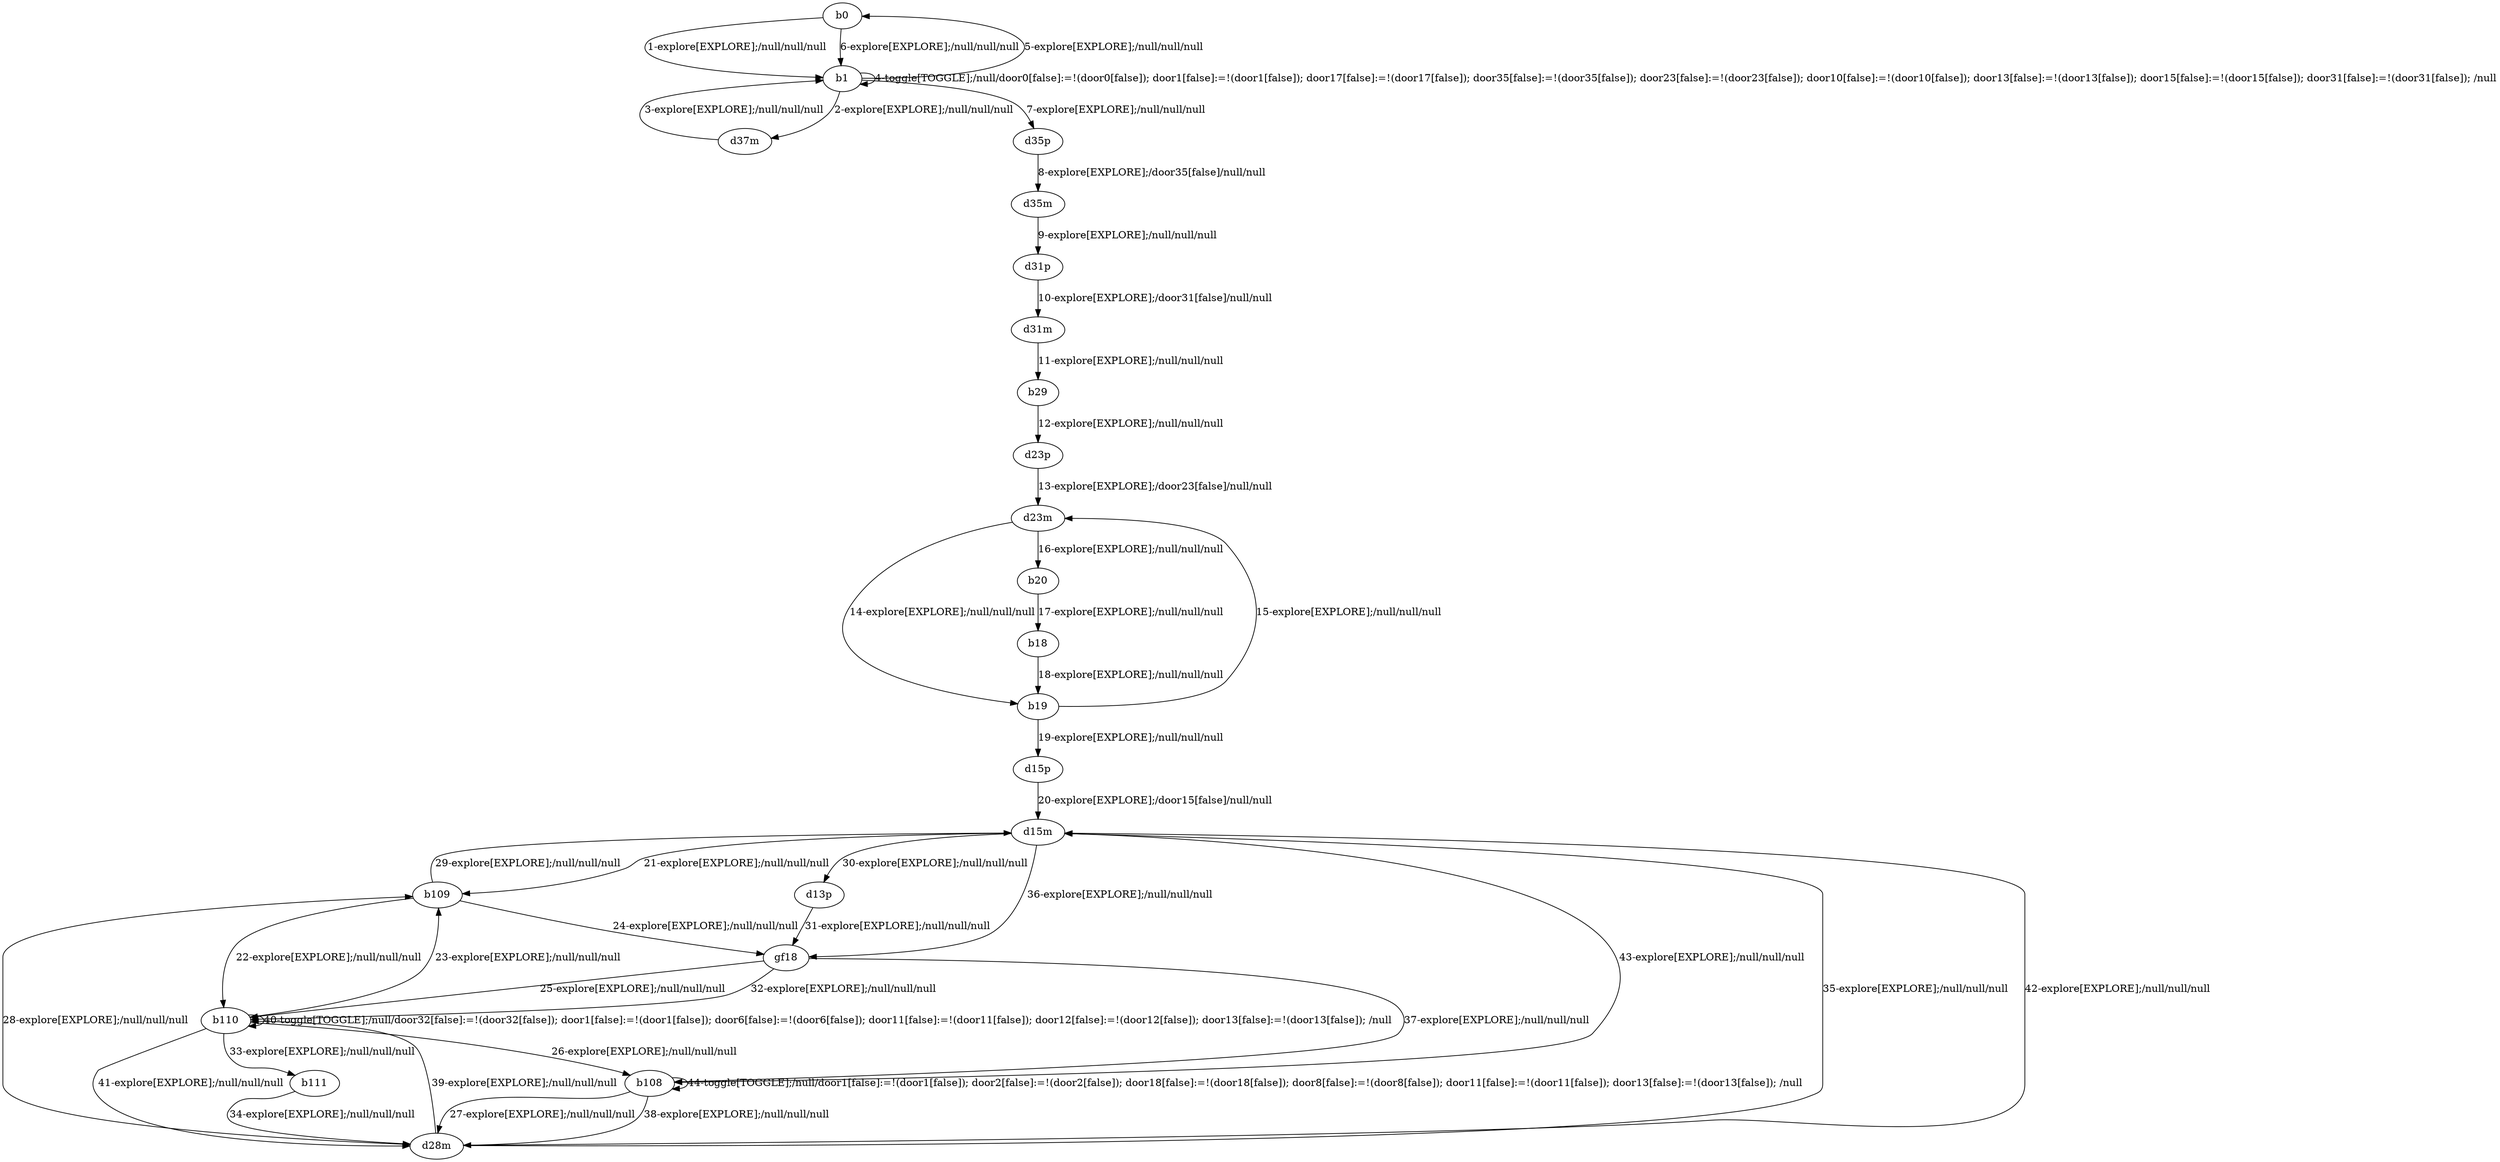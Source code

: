 # Total number of goals covered by this test: 1
# d15m --> b108

digraph g {
"b0" -> "b1" [label = "1-explore[EXPLORE];/null/null/null"];
"b1" -> "d37m" [label = "2-explore[EXPLORE];/null/null/null"];
"d37m" -> "b1" [label = "3-explore[EXPLORE];/null/null/null"];
"b1" -> "b1" [label = "4-toggle[TOGGLE];/null/door0[false]:=!(door0[false]); door1[false]:=!(door1[false]); door17[false]:=!(door17[false]); door35[false]:=!(door35[false]); door23[false]:=!(door23[false]); door10[false]:=!(door10[false]); door13[false]:=!(door13[false]); door15[false]:=!(door15[false]); door31[false]:=!(door31[false]); /null"];
"b1" -> "b0" [label = "5-explore[EXPLORE];/null/null/null"];
"b0" -> "b1" [label = "6-explore[EXPLORE];/null/null/null"];
"b1" -> "d35p" [label = "7-explore[EXPLORE];/null/null/null"];
"d35p" -> "d35m" [label = "8-explore[EXPLORE];/door35[false]/null/null"];
"d35m" -> "d31p" [label = "9-explore[EXPLORE];/null/null/null"];
"d31p" -> "d31m" [label = "10-explore[EXPLORE];/door31[false]/null/null"];
"d31m" -> "b29" [label = "11-explore[EXPLORE];/null/null/null"];
"b29" -> "d23p" [label = "12-explore[EXPLORE];/null/null/null"];
"d23p" -> "d23m" [label = "13-explore[EXPLORE];/door23[false]/null/null"];
"d23m" -> "b19" [label = "14-explore[EXPLORE];/null/null/null"];
"b19" -> "d23m" [label = "15-explore[EXPLORE];/null/null/null"];
"d23m" -> "b20" [label = "16-explore[EXPLORE];/null/null/null"];
"b20" -> "b18" [label = "17-explore[EXPLORE];/null/null/null"];
"b18" -> "b19" [label = "18-explore[EXPLORE];/null/null/null"];
"b19" -> "d15p" [label = "19-explore[EXPLORE];/null/null/null"];
"d15p" -> "d15m" [label = "20-explore[EXPLORE];/door15[false]/null/null"];
"d15m" -> "b109" [label = "21-explore[EXPLORE];/null/null/null"];
"b109" -> "b110" [label = "22-explore[EXPLORE];/null/null/null"];
"b110" -> "b109" [label = "23-explore[EXPLORE];/null/null/null"];
"b109" -> "gf18" [label = "24-explore[EXPLORE];/null/null/null"];
"gf18" -> "b110" [label = "25-explore[EXPLORE];/null/null/null"];
"b110" -> "b108" [label = "26-explore[EXPLORE];/null/null/null"];
"b108" -> "d28m" [label = "27-explore[EXPLORE];/null/null/null"];
"d28m" -> "b109" [label = "28-explore[EXPLORE];/null/null/null"];
"b109" -> "d15m" [label = "29-explore[EXPLORE];/null/null/null"];
"d15m" -> "d13p" [label = "30-explore[EXPLORE];/null/null/null"];
"d13p" -> "gf18" [label = "31-explore[EXPLORE];/null/null/null"];
"gf18" -> "b110" [label = "32-explore[EXPLORE];/null/null/null"];
"b110" -> "b111" [label = "33-explore[EXPLORE];/null/null/null"];
"b111" -> "d28m" [label = "34-explore[EXPLORE];/null/null/null"];
"d28m" -> "d15m" [label = "35-explore[EXPLORE];/null/null/null"];
"d15m" -> "gf18" [label = "36-explore[EXPLORE];/null/null/null"];
"gf18" -> "b108" [label = "37-explore[EXPLORE];/null/null/null"];
"b108" -> "d28m" [label = "38-explore[EXPLORE];/null/null/null"];
"d28m" -> "b110" [label = "39-explore[EXPLORE];/null/null/null"];
"b110" -> "b110" [label = "40-toggle[TOGGLE];/null/door32[false]:=!(door32[false]); door1[false]:=!(door1[false]); door6[false]:=!(door6[false]); door11[false]:=!(door11[false]); door12[false]:=!(door12[false]); door13[false]:=!(door13[false]); /null"];
"b110" -> "d28m" [label = "41-explore[EXPLORE];/null/null/null"];
"d28m" -> "d15m" [label = "42-explore[EXPLORE];/null/null/null"];
"d15m" -> "b108" [label = "43-explore[EXPLORE];/null/null/null"];
"b108" -> "b108" [label = "44-toggle[TOGGLE];/null/door1[false]:=!(door1[false]); door2[false]:=!(door2[false]); door18[false]:=!(door18[false]); door8[false]:=!(door8[false]); door11[false]:=!(door11[false]); door13[false]:=!(door13[false]); /null"];
}